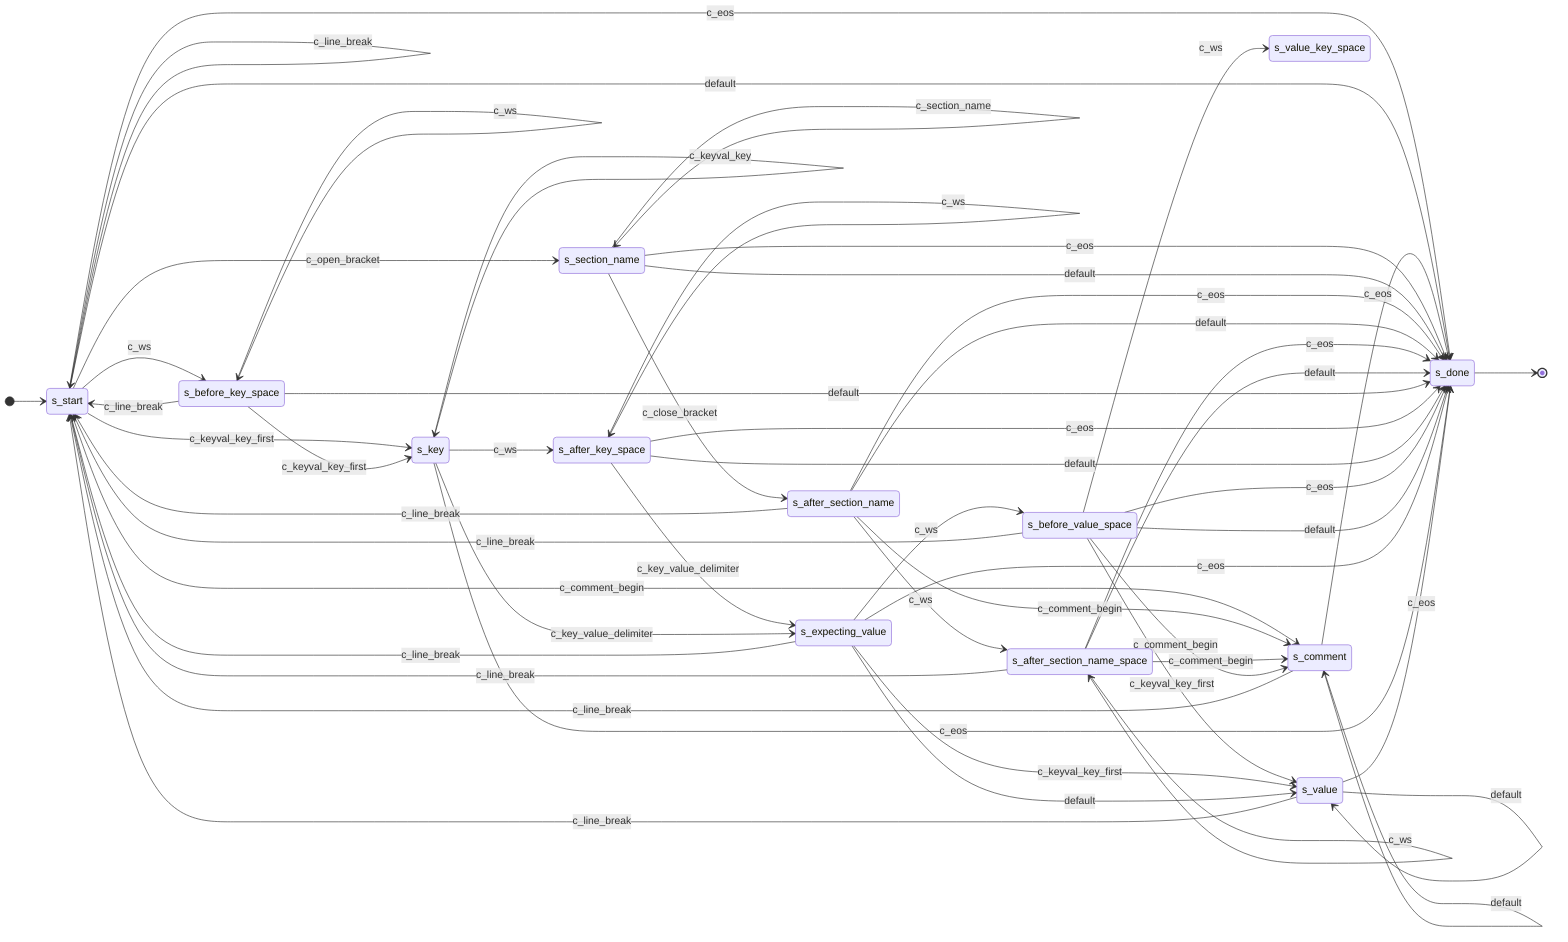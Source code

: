 stateDiagram-v2
  direction LR

  %% s_start state
  [*] --> s_start
  s_start --> s_key: c_keyval_key_first
  s_start --> s_done: c_eos
  s_start --> s_comment: c_comment_begin
  s_start --> s_before_key_space: c_ws
  s_start --> s_start: c_line_break
  s_start --> s_section_name: c_open_bracket
  s_start --> s_done: default

  %% s_comment state
  s_comment --> s_start: c_line_break
  s_comment --> s_done: c_eos
  s_comment --> s_comment: default

  %% s_section_name state
  s_section_name --> s_section_name: c_section_name
  s_section_name --> s_after_section_name: c_close_bracket
  s_section_name --> s_done: c_eos
  s_section_name --> s_done: default

  %% s_after_section_name state
  s_after_section_name --> s_after_section_name_space: c_ws
  s_after_section_name --> s_comment: c_comment_begin
  s_after_section_name --> s_start: c_line_break
  s_after_section_name --> s_done: c_eos
  s_after_section_name --> s_done: default

  %% s_after_section_name_space state
  s_after_section_name_space --> s_after_section_name_space: c_ws
  s_after_section_name_space --> s_comment: c_comment_begin
  s_after_section_name_space --> s_start: c_line_break
  s_after_section_name_space --> s_done: c_eos
  s_after_section_name_space --> s_done: default

  %% s_before_key_space state
  s_before_key_space --> s_before_key_space: c_ws
  s_before_key_space --> s_start: c_line_break
  s_before_key_space --> s_key: c_keyval_key_first
  s_before_key_space --> s_done: default

  %% s_after_key_space state
  s_after_key_space --> s_after_key_space: c_ws
  s_after_key_space --> s_expecting_value: c_key_value_delimiter
  s_after_key_space --> s_done: c_eos
  s_after_key_space --> s_done: default

  %% s_before_value_space state
  s_before_value_space --> s_value_key_space: c_ws
  s_before_value_space --> s_start: c_line_break
  s_before_value_space --> s_value: c_keyval_key_first
  s_before_value_space --> s_done: c_eos
  s_before_value_space --> s_comment: c_comment_begin
  s_before_value_space --> s_done: default

  %% s_expecting_value state
  s_expecting_value --> s_before_value_space: c_ws
  s_expecting_value --> s_done: c_eos
  s_expecting_value --> s_start: c_line_break
  s_expecting_value --> s_value: c_keyval_key_first
  s_expecting_value --> s_value: default

  %% s_key state
  s_key --> s_key: c_keyval_key
  s_key --> s_expecting_value: c_key_value_delimiter
  s_key --> s_done: c_eos
  s_key --> s_after_key_space: c_ws

  %% s_value state
  s_value --> s_start: c_line_break
  s_value --> s_done: c_eos
  s_value --> s_value: default

  %% s_done state
  s_done --> [*]